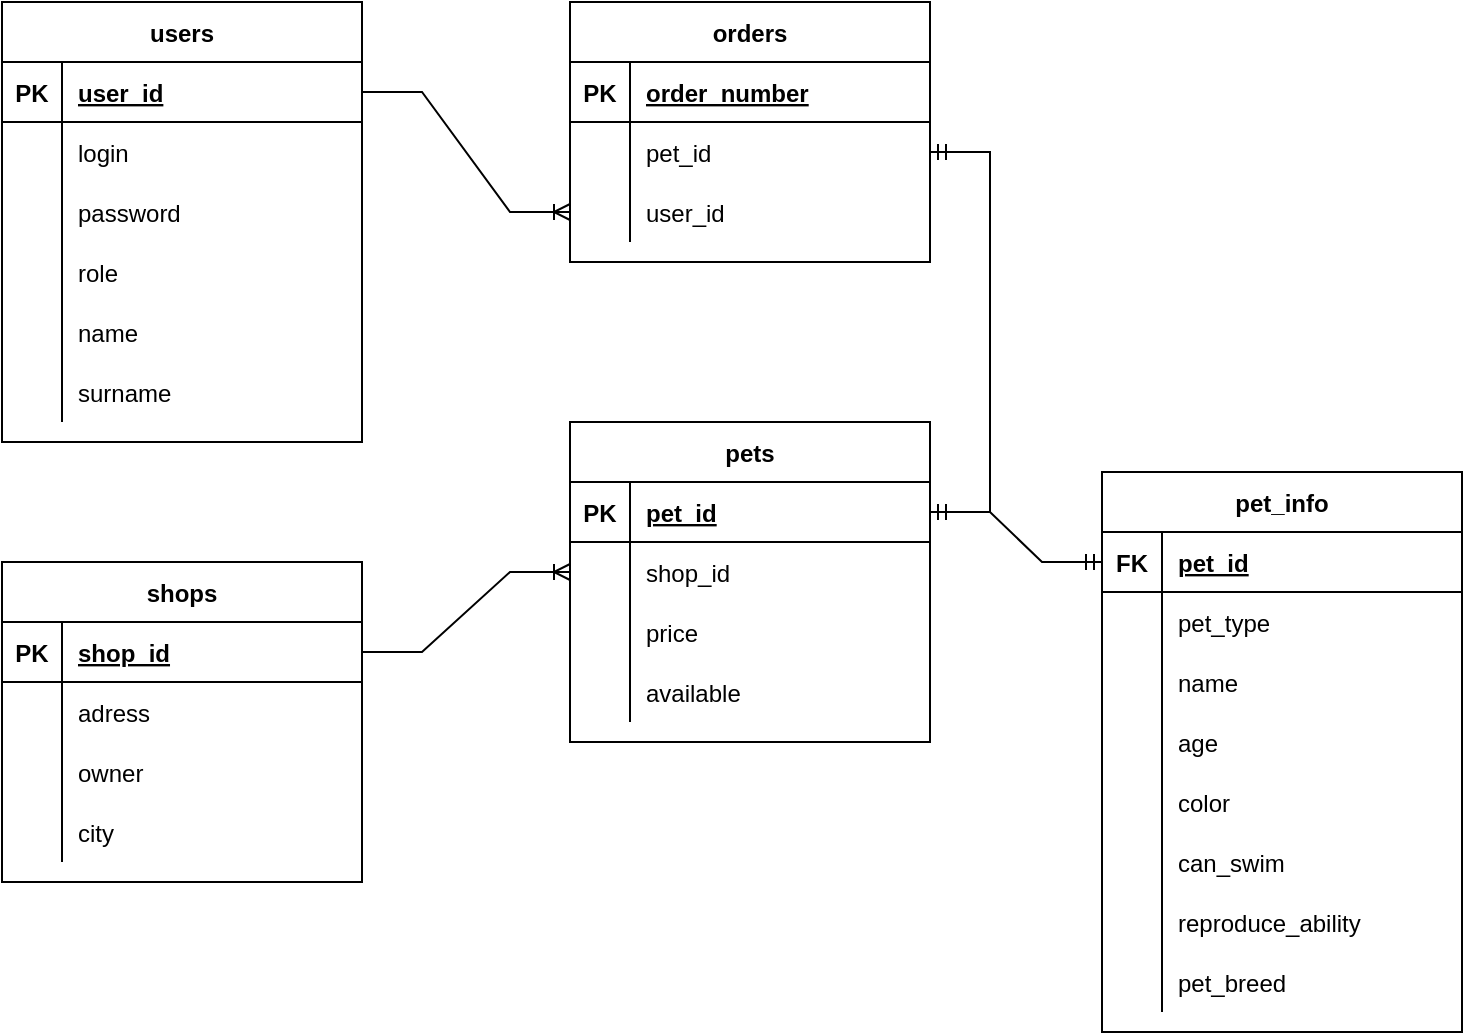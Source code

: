<mxfile version="15.4.0" type="device"><diagram id="l2WtIFfOJSLlToQu17LY" name="Страница 1"><mxGraphModel dx="1086" dy="926" grid="1" gridSize="10" guides="1" tooltips="1" connect="1" arrows="1" fold="1" page="1" pageScale="1" pageWidth="827" pageHeight="1169" math="0" shadow="0"><root><mxCell id="0"/><mxCell id="1" parent="0"/><mxCell id="-OaJeL1guErAP6tqlvcI-1" value="users" style="shape=table;startSize=30;container=1;collapsible=1;childLayout=tableLayout;fixedRows=1;rowLines=0;fontStyle=1;align=center;resizeLast=1;" vertex="1" parent="1"><mxGeometry x="40" y="70" width="180" height="220" as="geometry"/></mxCell><mxCell id="-OaJeL1guErAP6tqlvcI-2" value="" style="shape=partialRectangle;collapsible=0;dropTarget=0;pointerEvents=0;fillColor=none;top=0;left=0;bottom=1;right=0;points=[[0,0.5],[1,0.5]];portConstraint=eastwest;" vertex="1" parent="-OaJeL1guErAP6tqlvcI-1"><mxGeometry y="30" width="180" height="30" as="geometry"/></mxCell><mxCell id="-OaJeL1guErAP6tqlvcI-3" value="PK" style="shape=partialRectangle;connectable=0;fillColor=none;top=0;left=0;bottom=0;right=0;fontStyle=1;overflow=hidden;" vertex="1" parent="-OaJeL1guErAP6tqlvcI-2"><mxGeometry width="30" height="30" as="geometry"><mxRectangle width="30" height="30" as="alternateBounds"/></mxGeometry></mxCell><mxCell id="-OaJeL1guErAP6tqlvcI-4" value="user_id" style="shape=partialRectangle;connectable=0;fillColor=none;top=0;left=0;bottom=0;right=0;align=left;spacingLeft=6;fontStyle=5;overflow=hidden;" vertex="1" parent="-OaJeL1guErAP6tqlvcI-2"><mxGeometry x="30" width="150" height="30" as="geometry"><mxRectangle width="150" height="30" as="alternateBounds"/></mxGeometry></mxCell><mxCell id="-OaJeL1guErAP6tqlvcI-5" value="" style="shape=partialRectangle;collapsible=0;dropTarget=0;pointerEvents=0;fillColor=none;top=0;left=0;bottom=0;right=0;points=[[0,0.5],[1,0.5]];portConstraint=eastwest;" vertex="1" parent="-OaJeL1guErAP6tqlvcI-1"><mxGeometry y="60" width="180" height="30" as="geometry"/></mxCell><mxCell id="-OaJeL1guErAP6tqlvcI-6" value="" style="shape=partialRectangle;connectable=0;fillColor=none;top=0;left=0;bottom=0;right=0;editable=1;overflow=hidden;" vertex="1" parent="-OaJeL1guErAP6tqlvcI-5"><mxGeometry width="30" height="30" as="geometry"><mxRectangle width="30" height="30" as="alternateBounds"/></mxGeometry></mxCell><mxCell id="-OaJeL1guErAP6tqlvcI-7" value="login" style="shape=partialRectangle;connectable=0;fillColor=none;top=0;left=0;bottom=0;right=0;align=left;spacingLeft=6;overflow=hidden;" vertex="1" parent="-OaJeL1guErAP6tqlvcI-5"><mxGeometry x="30" width="150" height="30" as="geometry"><mxRectangle width="150" height="30" as="alternateBounds"/></mxGeometry></mxCell><mxCell id="-OaJeL1guErAP6tqlvcI-8" value="" style="shape=partialRectangle;collapsible=0;dropTarget=0;pointerEvents=0;fillColor=none;top=0;left=0;bottom=0;right=0;points=[[0,0.5],[1,0.5]];portConstraint=eastwest;" vertex="1" parent="-OaJeL1guErAP6tqlvcI-1"><mxGeometry y="90" width="180" height="30" as="geometry"/></mxCell><mxCell id="-OaJeL1guErAP6tqlvcI-9" value="" style="shape=partialRectangle;connectable=0;fillColor=none;top=0;left=0;bottom=0;right=0;editable=1;overflow=hidden;" vertex="1" parent="-OaJeL1guErAP6tqlvcI-8"><mxGeometry width="30" height="30" as="geometry"><mxRectangle width="30" height="30" as="alternateBounds"/></mxGeometry></mxCell><mxCell id="-OaJeL1guErAP6tqlvcI-10" value="password" style="shape=partialRectangle;connectable=0;fillColor=none;top=0;left=0;bottom=0;right=0;align=left;spacingLeft=6;overflow=hidden;" vertex="1" parent="-OaJeL1guErAP6tqlvcI-8"><mxGeometry x="30" width="150" height="30" as="geometry"><mxRectangle width="150" height="30" as="alternateBounds"/></mxGeometry></mxCell><mxCell id="-OaJeL1guErAP6tqlvcI-11" value="" style="shape=partialRectangle;collapsible=0;dropTarget=0;pointerEvents=0;fillColor=none;top=0;left=0;bottom=0;right=0;points=[[0,0.5],[1,0.5]];portConstraint=eastwest;" vertex="1" parent="-OaJeL1guErAP6tqlvcI-1"><mxGeometry y="120" width="180" height="30" as="geometry"/></mxCell><mxCell id="-OaJeL1guErAP6tqlvcI-12" value="" style="shape=partialRectangle;connectable=0;fillColor=none;top=0;left=0;bottom=0;right=0;editable=1;overflow=hidden;" vertex="1" parent="-OaJeL1guErAP6tqlvcI-11"><mxGeometry width="30" height="30" as="geometry"><mxRectangle width="30" height="30" as="alternateBounds"/></mxGeometry></mxCell><mxCell id="-OaJeL1guErAP6tqlvcI-13" value="role" style="shape=partialRectangle;connectable=0;fillColor=none;top=0;left=0;bottom=0;right=0;align=left;spacingLeft=6;overflow=hidden;" vertex="1" parent="-OaJeL1guErAP6tqlvcI-11"><mxGeometry x="30" width="150" height="30" as="geometry"><mxRectangle width="150" height="30" as="alternateBounds"/></mxGeometry></mxCell><mxCell id="-OaJeL1guErAP6tqlvcI-14" value="" style="shape=partialRectangle;collapsible=0;dropTarget=0;pointerEvents=0;fillColor=none;top=0;left=0;bottom=0;right=0;points=[[0,0.5],[1,0.5]];portConstraint=eastwest;" vertex="1" parent="-OaJeL1guErAP6tqlvcI-1"><mxGeometry y="150" width="180" height="30" as="geometry"/></mxCell><mxCell id="-OaJeL1guErAP6tqlvcI-15" value="" style="shape=partialRectangle;connectable=0;fillColor=none;top=0;left=0;bottom=0;right=0;editable=1;overflow=hidden;" vertex="1" parent="-OaJeL1guErAP6tqlvcI-14"><mxGeometry width="30" height="30" as="geometry"><mxRectangle width="30" height="30" as="alternateBounds"/></mxGeometry></mxCell><mxCell id="-OaJeL1guErAP6tqlvcI-16" value="name" style="shape=partialRectangle;connectable=0;fillColor=none;top=0;left=0;bottom=0;right=0;align=left;spacingLeft=6;overflow=hidden;" vertex="1" parent="-OaJeL1guErAP6tqlvcI-14"><mxGeometry x="30" width="150" height="30" as="geometry"><mxRectangle width="150" height="30" as="alternateBounds"/></mxGeometry></mxCell><mxCell id="-OaJeL1guErAP6tqlvcI-17" value="" style="shape=partialRectangle;collapsible=0;dropTarget=0;pointerEvents=0;fillColor=none;top=0;left=0;bottom=0;right=0;points=[[0,0.5],[1,0.5]];portConstraint=eastwest;" vertex="1" parent="-OaJeL1guErAP6tqlvcI-1"><mxGeometry y="180" width="180" height="30" as="geometry"/></mxCell><mxCell id="-OaJeL1guErAP6tqlvcI-18" value="" style="shape=partialRectangle;connectable=0;fillColor=none;top=0;left=0;bottom=0;right=0;editable=1;overflow=hidden;" vertex="1" parent="-OaJeL1guErAP6tqlvcI-17"><mxGeometry width="30" height="30" as="geometry"><mxRectangle width="30" height="30" as="alternateBounds"/></mxGeometry></mxCell><mxCell id="-OaJeL1guErAP6tqlvcI-19" value="surname" style="shape=partialRectangle;connectable=0;fillColor=none;top=0;left=0;bottom=0;right=0;align=left;spacingLeft=6;overflow=hidden;" vertex="1" parent="-OaJeL1guErAP6tqlvcI-17"><mxGeometry x="30" width="150" height="30" as="geometry"><mxRectangle width="150" height="30" as="alternateBounds"/></mxGeometry></mxCell><mxCell id="-OaJeL1guErAP6tqlvcI-20" value="orders" style="shape=table;startSize=30;container=1;collapsible=1;childLayout=tableLayout;fixedRows=1;rowLines=0;fontStyle=1;align=center;resizeLast=1;" vertex="1" parent="1"><mxGeometry x="324" y="70" width="180" height="130" as="geometry"/></mxCell><mxCell id="-OaJeL1guErAP6tqlvcI-21" value="" style="shape=partialRectangle;collapsible=0;dropTarget=0;pointerEvents=0;fillColor=none;top=0;left=0;bottom=1;right=0;points=[[0,0.5],[1,0.5]];portConstraint=eastwest;" vertex="1" parent="-OaJeL1guErAP6tqlvcI-20"><mxGeometry y="30" width="180" height="30" as="geometry"/></mxCell><mxCell id="-OaJeL1guErAP6tqlvcI-22" value="PK" style="shape=partialRectangle;connectable=0;fillColor=none;top=0;left=0;bottom=0;right=0;fontStyle=1;overflow=hidden;" vertex="1" parent="-OaJeL1guErAP6tqlvcI-21"><mxGeometry width="30" height="30" as="geometry"><mxRectangle width="30" height="30" as="alternateBounds"/></mxGeometry></mxCell><mxCell id="-OaJeL1guErAP6tqlvcI-23" value="order_number" style="shape=partialRectangle;connectable=0;fillColor=none;top=0;left=0;bottom=0;right=0;align=left;spacingLeft=6;fontStyle=5;overflow=hidden;" vertex="1" parent="-OaJeL1guErAP6tqlvcI-21"><mxGeometry x="30" width="150" height="30" as="geometry"><mxRectangle width="150" height="30" as="alternateBounds"/></mxGeometry></mxCell><mxCell id="-OaJeL1guErAP6tqlvcI-24" value="" style="shape=partialRectangle;collapsible=0;dropTarget=0;pointerEvents=0;fillColor=none;top=0;left=0;bottom=0;right=0;points=[[0,0.5],[1,0.5]];portConstraint=eastwest;" vertex="1" parent="-OaJeL1guErAP6tqlvcI-20"><mxGeometry y="60" width="180" height="30" as="geometry"/></mxCell><mxCell id="-OaJeL1guErAP6tqlvcI-25" value="" style="shape=partialRectangle;connectable=0;fillColor=none;top=0;left=0;bottom=0;right=0;editable=1;overflow=hidden;" vertex="1" parent="-OaJeL1guErAP6tqlvcI-24"><mxGeometry width="30" height="30" as="geometry"><mxRectangle width="30" height="30" as="alternateBounds"/></mxGeometry></mxCell><mxCell id="-OaJeL1guErAP6tqlvcI-26" value="pet_id" style="shape=partialRectangle;connectable=0;fillColor=none;top=0;left=0;bottom=0;right=0;align=left;spacingLeft=6;overflow=hidden;" vertex="1" parent="-OaJeL1guErAP6tqlvcI-24"><mxGeometry x="30" width="150" height="30" as="geometry"><mxRectangle width="150" height="30" as="alternateBounds"/></mxGeometry></mxCell><mxCell id="-OaJeL1guErAP6tqlvcI-27" value="" style="shape=partialRectangle;collapsible=0;dropTarget=0;pointerEvents=0;fillColor=none;top=0;left=0;bottom=0;right=0;points=[[0,0.5],[1,0.5]];portConstraint=eastwest;" vertex="1" parent="-OaJeL1guErAP6tqlvcI-20"><mxGeometry y="90" width="180" height="30" as="geometry"/></mxCell><mxCell id="-OaJeL1guErAP6tqlvcI-28" value="" style="shape=partialRectangle;connectable=0;fillColor=none;top=0;left=0;bottom=0;right=0;editable=1;overflow=hidden;" vertex="1" parent="-OaJeL1guErAP6tqlvcI-27"><mxGeometry width="30" height="30" as="geometry"><mxRectangle width="30" height="30" as="alternateBounds"/></mxGeometry></mxCell><mxCell id="-OaJeL1guErAP6tqlvcI-29" value="user_id" style="shape=partialRectangle;connectable=0;fillColor=none;top=0;left=0;bottom=0;right=0;align=left;spacingLeft=6;overflow=hidden;" vertex="1" parent="-OaJeL1guErAP6tqlvcI-27"><mxGeometry x="30" width="150" height="30" as="geometry"><mxRectangle width="150" height="30" as="alternateBounds"/></mxGeometry></mxCell><mxCell id="-OaJeL1guErAP6tqlvcI-39" value="shops" style="shape=table;startSize=30;container=1;collapsible=1;childLayout=tableLayout;fixedRows=1;rowLines=0;fontStyle=1;align=center;resizeLast=1;" vertex="1" parent="1"><mxGeometry x="40" y="350" width="180" height="160" as="geometry"/></mxCell><mxCell id="-OaJeL1guErAP6tqlvcI-40" value="" style="shape=partialRectangle;collapsible=0;dropTarget=0;pointerEvents=0;fillColor=none;top=0;left=0;bottom=1;right=0;points=[[0,0.5],[1,0.5]];portConstraint=eastwest;" vertex="1" parent="-OaJeL1guErAP6tqlvcI-39"><mxGeometry y="30" width="180" height="30" as="geometry"/></mxCell><mxCell id="-OaJeL1guErAP6tqlvcI-41" value="PK" style="shape=partialRectangle;connectable=0;fillColor=none;top=0;left=0;bottom=0;right=0;fontStyle=1;overflow=hidden;" vertex="1" parent="-OaJeL1guErAP6tqlvcI-40"><mxGeometry width="30" height="30" as="geometry"><mxRectangle width="30" height="30" as="alternateBounds"/></mxGeometry></mxCell><mxCell id="-OaJeL1guErAP6tqlvcI-42" value="shop_id" style="shape=partialRectangle;connectable=0;fillColor=none;top=0;left=0;bottom=0;right=0;align=left;spacingLeft=6;fontStyle=5;overflow=hidden;" vertex="1" parent="-OaJeL1guErAP6tqlvcI-40"><mxGeometry x="30" width="150" height="30" as="geometry"><mxRectangle width="150" height="30" as="alternateBounds"/></mxGeometry></mxCell><mxCell id="-OaJeL1guErAP6tqlvcI-43" value="" style="shape=partialRectangle;collapsible=0;dropTarget=0;pointerEvents=0;fillColor=none;top=0;left=0;bottom=0;right=0;points=[[0,0.5],[1,0.5]];portConstraint=eastwest;" vertex="1" parent="-OaJeL1guErAP6tqlvcI-39"><mxGeometry y="60" width="180" height="30" as="geometry"/></mxCell><mxCell id="-OaJeL1guErAP6tqlvcI-44" value="" style="shape=partialRectangle;connectable=0;fillColor=none;top=0;left=0;bottom=0;right=0;editable=1;overflow=hidden;" vertex="1" parent="-OaJeL1guErAP6tqlvcI-43"><mxGeometry width="30" height="30" as="geometry"><mxRectangle width="30" height="30" as="alternateBounds"/></mxGeometry></mxCell><mxCell id="-OaJeL1guErAP6tqlvcI-45" value="adress" style="shape=partialRectangle;connectable=0;fillColor=none;top=0;left=0;bottom=0;right=0;align=left;spacingLeft=6;overflow=hidden;" vertex="1" parent="-OaJeL1guErAP6tqlvcI-43"><mxGeometry x="30" width="150" height="30" as="geometry"><mxRectangle width="150" height="30" as="alternateBounds"/></mxGeometry></mxCell><mxCell id="-OaJeL1guErAP6tqlvcI-46" value="" style="shape=partialRectangle;collapsible=0;dropTarget=0;pointerEvents=0;fillColor=none;top=0;left=0;bottom=0;right=0;points=[[0,0.5],[1,0.5]];portConstraint=eastwest;" vertex="1" parent="-OaJeL1guErAP6tqlvcI-39"><mxGeometry y="90" width="180" height="30" as="geometry"/></mxCell><mxCell id="-OaJeL1guErAP6tqlvcI-47" value="" style="shape=partialRectangle;connectable=0;fillColor=none;top=0;left=0;bottom=0;right=0;editable=1;overflow=hidden;" vertex="1" parent="-OaJeL1guErAP6tqlvcI-46"><mxGeometry width="30" height="30" as="geometry"><mxRectangle width="30" height="30" as="alternateBounds"/></mxGeometry></mxCell><mxCell id="-OaJeL1guErAP6tqlvcI-48" value="owner" style="shape=partialRectangle;connectable=0;fillColor=none;top=0;left=0;bottom=0;right=0;align=left;spacingLeft=6;overflow=hidden;" vertex="1" parent="-OaJeL1guErAP6tqlvcI-46"><mxGeometry x="30" width="150" height="30" as="geometry"><mxRectangle width="150" height="30" as="alternateBounds"/></mxGeometry></mxCell><mxCell id="-OaJeL1guErAP6tqlvcI-49" value="" style="shape=partialRectangle;collapsible=0;dropTarget=0;pointerEvents=0;fillColor=none;top=0;left=0;bottom=0;right=0;points=[[0,0.5],[1,0.5]];portConstraint=eastwest;" vertex="1" parent="-OaJeL1guErAP6tqlvcI-39"><mxGeometry y="120" width="180" height="30" as="geometry"/></mxCell><mxCell id="-OaJeL1guErAP6tqlvcI-50" value="" style="shape=partialRectangle;connectable=0;fillColor=none;top=0;left=0;bottom=0;right=0;editable=1;overflow=hidden;" vertex="1" parent="-OaJeL1guErAP6tqlvcI-49"><mxGeometry width="30" height="30" as="geometry"><mxRectangle width="30" height="30" as="alternateBounds"/></mxGeometry></mxCell><mxCell id="-OaJeL1guErAP6tqlvcI-51" value="city" style="shape=partialRectangle;connectable=0;fillColor=none;top=0;left=0;bottom=0;right=0;align=left;spacingLeft=6;overflow=hidden;" vertex="1" parent="-OaJeL1guErAP6tqlvcI-49"><mxGeometry x="30" width="150" height="30" as="geometry"><mxRectangle width="150" height="30" as="alternateBounds"/></mxGeometry></mxCell><mxCell id="-OaJeL1guErAP6tqlvcI-58" value="pets" style="shape=table;startSize=30;container=1;collapsible=1;childLayout=tableLayout;fixedRows=1;rowLines=0;fontStyle=1;align=center;resizeLast=1;" vertex="1" parent="1"><mxGeometry x="324" y="280" width="180" height="160" as="geometry"/></mxCell><mxCell id="-OaJeL1guErAP6tqlvcI-59" value="" style="shape=partialRectangle;collapsible=0;dropTarget=0;pointerEvents=0;fillColor=none;top=0;left=0;bottom=1;right=0;points=[[0,0.5],[1,0.5]];portConstraint=eastwest;" vertex="1" parent="-OaJeL1guErAP6tqlvcI-58"><mxGeometry y="30" width="180" height="30" as="geometry"/></mxCell><mxCell id="-OaJeL1guErAP6tqlvcI-60" value="PK" style="shape=partialRectangle;connectable=0;fillColor=none;top=0;left=0;bottom=0;right=0;fontStyle=1;overflow=hidden;" vertex="1" parent="-OaJeL1guErAP6tqlvcI-59"><mxGeometry width="30" height="30" as="geometry"><mxRectangle width="30" height="30" as="alternateBounds"/></mxGeometry></mxCell><mxCell id="-OaJeL1guErAP6tqlvcI-61" value="pet_id" style="shape=partialRectangle;connectable=0;fillColor=none;top=0;left=0;bottom=0;right=0;align=left;spacingLeft=6;fontStyle=5;overflow=hidden;" vertex="1" parent="-OaJeL1guErAP6tqlvcI-59"><mxGeometry x="30" width="150" height="30" as="geometry"><mxRectangle width="150" height="30" as="alternateBounds"/></mxGeometry></mxCell><mxCell id="-OaJeL1guErAP6tqlvcI-62" value="" style="shape=partialRectangle;collapsible=0;dropTarget=0;pointerEvents=0;fillColor=none;top=0;left=0;bottom=0;right=0;points=[[0,0.5],[1,0.5]];portConstraint=eastwest;" vertex="1" parent="-OaJeL1guErAP6tqlvcI-58"><mxGeometry y="60" width="180" height="30" as="geometry"/></mxCell><mxCell id="-OaJeL1guErAP6tqlvcI-63" value="" style="shape=partialRectangle;connectable=0;fillColor=none;top=0;left=0;bottom=0;right=0;editable=1;overflow=hidden;" vertex="1" parent="-OaJeL1guErAP6tqlvcI-62"><mxGeometry width="30" height="30" as="geometry"><mxRectangle width="30" height="30" as="alternateBounds"/></mxGeometry></mxCell><mxCell id="-OaJeL1guErAP6tqlvcI-64" value="shop_id" style="shape=partialRectangle;connectable=0;fillColor=none;top=0;left=0;bottom=0;right=0;align=left;spacingLeft=6;overflow=hidden;" vertex="1" parent="-OaJeL1guErAP6tqlvcI-62"><mxGeometry x="30" width="150" height="30" as="geometry"><mxRectangle width="150" height="30" as="alternateBounds"/></mxGeometry></mxCell><mxCell id="-OaJeL1guErAP6tqlvcI-65" value="" style="shape=partialRectangle;collapsible=0;dropTarget=0;pointerEvents=0;fillColor=none;top=0;left=0;bottom=0;right=0;points=[[0,0.5],[1,0.5]];portConstraint=eastwest;" vertex="1" parent="-OaJeL1guErAP6tqlvcI-58"><mxGeometry y="90" width="180" height="30" as="geometry"/></mxCell><mxCell id="-OaJeL1guErAP6tqlvcI-66" value="" style="shape=partialRectangle;connectable=0;fillColor=none;top=0;left=0;bottom=0;right=0;editable=1;overflow=hidden;" vertex="1" parent="-OaJeL1guErAP6tqlvcI-65"><mxGeometry width="30" height="30" as="geometry"><mxRectangle width="30" height="30" as="alternateBounds"/></mxGeometry></mxCell><mxCell id="-OaJeL1guErAP6tqlvcI-67" value="price" style="shape=partialRectangle;connectable=0;fillColor=none;top=0;left=0;bottom=0;right=0;align=left;spacingLeft=6;overflow=hidden;" vertex="1" parent="-OaJeL1guErAP6tqlvcI-65"><mxGeometry x="30" width="150" height="30" as="geometry"><mxRectangle width="150" height="30" as="alternateBounds"/></mxGeometry></mxCell><mxCell id="-OaJeL1guErAP6tqlvcI-68" value="" style="shape=partialRectangle;collapsible=0;dropTarget=0;pointerEvents=0;fillColor=none;top=0;left=0;bottom=0;right=0;points=[[0,0.5],[1,0.5]];portConstraint=eastwest;" vertex="1" parent="-OaJeL1guErAP6tqlvcI-58"><mxGeometry y="120" width="180" height="30" as="geometry"/></mxCell><mxCell id="-OaJeL1guErAP6tqlvcI-69" value="" style="shape=partialRectangle;connectable=0;fillColor=none;top=0;left=0;bottom=0;right=0;editable=1;overflow=hidden;" vertex="1" parent="-OaJeL1guErAP6tqlvcI-68"><mxGeometry width="30" height="30" as="geometry"><mxRectangle width="30" height="30" as="alternateBounds"/></mxGeometry></mxCell><mxCell id="-OaJeL1guErAP6tqlvcI-70" value="available" style="shape=partialRectangle;connectable=0;fillColor=none;top=0;left=0;bottom=0;right=0;align=left;spacingLeft=6;overflow=hidden;" vertex="1" parent="-OaJeL1guErAP6tqlvcI-68"><mxGeometry x="30" width="150" height="30" as="geometry"><mxRectangle width="150" height="30" as="alternateBounds"/></mxGeometry></mxCell><mxCell id="-OaJeL1guErAP6tqlvcI-77" value="pet_info" style="shape=table;startSize=30;container=1;collapsible=1;childLayout=tableLayout;fixedRows=1;rowLines=0;fontStyle=1;align=center;resizeLast=1;" vertex="1" parent="1"><mxGeometry x="590" y="305" width="180" height="280" as="geometry"/></mxCell><mxCell id="-OaJeL1guErAP6tqlvcI-78" value="" style="shape=partialRectangle;collapsible=0;dropTarget=0;pointerEvents=0;fillColor=none;top=0;left=0;bottom=1;right=0;points=[[0,0.5],[1,0.5]];portConstraint=eastwest;" vertex="1" parent="-OaJeL1guErAP6tqlvcI-77"><mxGeometry y="30" width="180" height="30" as="geometry"/></mxCell><mxCell id="-OaJeL1guErAP6tqlvcI-79" value="FK" style="shape=partialRectangle;connectable=0;fillColor=none;top=0;left=0;bottom=0;right=0;fontStyle=1;overflow=hidden;" vertex="1" parent="-OaJeL1guErAP6tqlvcI-78"><mxGeometry width="30" height="30" as="geometry"><mxRectangle width="30" height="30" as="alternateBounds"/></mxGeometry></mxCell><mxCell id="-OaJeL1guErAP6tqlvcI-80" value="pet_id" style="shape=partialRectangle;connectable=0;fillColor=none;top=0;left=0;bottom=0;right=0;align=left;spacingLeft=6;fontStyle=5;overflow=hidden;" vertex="1" parent="-OaJeL1guErAP6tqlvcI-78"><mxGeometry x="30" width="150" height="30" as="geometry"><mxRectangle width="150" height="30" as="alternateBounds"/></mxGeometry></mxCell><mxCell id="-OaJeL1guErAP6tqlvcI-81" value="" style="shape=partialRectangle;collapsible=0;dropTarget=0;pointerEvents=0;fillColor=none;top=0;left=0;bottom=0;right=0;points=[[0,0.5],[1,0.5]];portConstraint=eastwest;" vertex="1" parent="-OaJeL1guErAP6tqlvcI-77"><mxGeometry y="60" width="180" height="30" as="geometry"/></mxCell><mxCell id="-OaJeL1guErAP6tqlvcI-82" value="" style="shape=partialRectangle;connectable=0;fillColor=none;top=0;left=0;bottom=0;right=0;editable=1;overflow=hidden;" vertex="1" parent="-OaJeL1guErAP6tqlvcI-81"><mxGeometry width="30" height="30" as="geometry"><mxRectangle width="30" height="30" as="alternateBounds"/></mxGeometry></mxCell><mxCell id="-OaJeL1guErAP6tqlvcI-83" value="pet_type" style="shape=partialRectangle;connectable=0;fillColor=none;top=0;left=0;bottom=0;right=0;align=left;spacingLeft=6;overflow=hidden;" vertex="1" parent="-OaJeL1guErAP6tqlvcI-81"><mxGeometry x="30" width="150" height="30" as="geometry"><mxRectangle width="150" height="30" as="alternateBounds"/></mxGeometry></mxCell><mxCell id="-OaJeL1guErAP6tqlvcI-84" value="" style="shape=partialRectangle;collapsible=0;dropTarget=0;pointerEvents=0;fillColor=none;top=0;left=0;bottom=0;right=0;points=[[0,0.5],[1,0.5]];portConstraint=eastwest;" vertex="1" parent="-OaJeL1guErAP6tqlvcI-77"><mxGeometry y="90" width="180" height="30" as="geometry"/></mxCell><mxCell id="-OaJeL1guErAP6tqlvcI-85" value="" style="shape=partialRectangle;connectable=0;fillColor=none;top=0;left=0;bottom=0;right=0;editable=1;overflow=hidden;" vertex="1" parent="-OaJeL1guErAP6tqlvcI-84"><mxGeometry width="30" height="30" as="geometry"><mxRectangle width="30" height="30" as="alternateBounds"/></mxGeometry></mxCell><mxCell id="-OaJeL1guErAP6tqlvcI-86" value="name" style="shape=partialRectangle;connectable=0;fillColor=none;top=0;left=0;bottom=0;right=0;align=left;spacingLeft=6;overflow=hidden;" vertex="1" parent="-OaJeL1guErAP6tqlvcI-84"><mxGeometry x="30" width="150" height="30" as="geometry"><mxRectangle width="150" height="30" as="alternateBounds"/></mxGeometry></mxCell><mxCell id="-OaJeL1guErAP6tqlvcI-87" value="" style="shape=partialRectangle;collapsible=0;dropTarget=0;pointerEvents=0;fillColor=none;top=0;left=0;bottom=0;right=0;points=[[0,0.5],[1,0.5]];portConstraint=eastwest;" vertex="1" parent="-OaJeL1guErAP6tqlvcI-77"><mxGeometry y="120" width="180" height="30" as="geometry"/></mxCell><mxCell id="-OaJeL1guErAP6tqlvcI-88" value="" style="shape=partialRectangle;connectable=0;fillColor=none;top=0;left=0;bottom=0;right=0;editable=1;overflow=hidden;" vertex="1" parent="-OaJeL1guErAP6tqlvcI-87"><mxGeometry width="30" height="30" as="geometry"><mxRectangle width="30" height="30" as="alternateBounds"/></mxGeometry></mxCell><mxCell id="-OaJeL1guErAP6tqlvcI-89" value="age" style="shape=partialRectangle;connectable=0;fillColor=none;top=0;left=0;bottom=0;right=0;align=left;spacingLeft=6;overflow=hidden;" vertex="1" parent="-OaJeL1guErAP6tqlvcI-87"><mxGeometry x="30" width="150" height="30" as="geometry"><mxRectangle width="150" height="30" as="alternateBounds"/></mxGeometry></mxCell><mxCell id="-OaJeL1guErAP6tqlvcI-90" value="" style="shape=partialRectangle;collapsible=0;dropTarget=0;pointerEvents=0;fillColor=none;top=0;left=0;bottom=0;right=0;points=[[0,0.5],[1,0.5]];portConstraint=eastwest;" vertex="1" parent="-OaJeL1guErAP6tqlvcI-77"><mxGeometry y="150" width="180" height="30" as="geometry"/></mxCell><mxCell id="-OaJeL1guErAP6tqlvcI-91" value="" style="shape=partialRectangle;connectable=0;fillColor=none;top=0;left=0;bottom=0;right=0;editable=1;overflow=hidden;" vertex="1" parent="-OaJeL1guErAP6tqlvcI-90"><mxGeometry width="30" height="30" as="geometry"><mxRectangle width="30" height="30" as="alternateBounds"/></mxGeometry></mxCell><mxCell id="-OaJeL1guErAP6tqlvcI-92" value="color" style="shape=partialRectangle;connectable=0;fillColor=none;top=0;left=0;bottom=0;right=0;align=left;spacingLeft=6;overflow=hidden;" vertex="1" parent="-OaJeL1guErAP6tqlvcI-90"><mxGeometry x="30" width="150" height="30" as="geometry"><mxRectangle width="150" height="30" as="alternateBounds"/></mxGeometry></mxCell><mxCell id="-OaJeL1guErAP6tqlvcI-93" value="" style="shape=partialRectangle;collapsible=0;dropTarget=0;pointerEvents=0;fillColor=none;top=0;left=0;bottom=0;right=0;points=[[0,0.5],[1,0.5]];portConstraint=eastwest;" vertex="1" parent="-OaJeL1guErAP6tqlvcI-77"><mxGeometry y="180" width="180" height="30" as="geometry"/></mxCell><mxCell id="-OaJeL1guErAP6tqlvcI-94" value="" style="shape=partialRectangle;connectable=0;fillColor=none;top=0;left=0;bottom=0;right=0;editable=1;overflow=hidden;" vertex="1" parent="-OaJeL1guErAP6tqlvcI-93"><mxGeometry width="30" height="30" as="geometry"><mxRectangle width="30" height="30" as="alternateBounds"/></mxGeometry></mxCell><mxCell id="-OaJeL1guErAP6tqlvcI-95" value="can_swim" style="shape=partialRectangle;connectable=0;fillColor=none;top=0;left=0;bottom=0;right=0;align=left;spacingLeft=6;overflow=hidden;" vertex="1" parent="-OaJeL1guErAP6tqlvcI-93"><mxGeometry x="30" width="150" height="30" as="geometry"><mxRectangle width="150" height="30" as="alternateBounds"/></mxGeometry></mxCell><mxCell id="-OaJeL1guErAP6tqlvcI-96" value="" style="shape=partialRectangle;collapsible=0;dropTarget=0;pointerEvents=0;fillColor=none;top=0;left=0;bottom=0;right=0;points=[[0,0.5],[1,0.5]];portConstraint=eastwest;" vertex="1" parent="-OaJeL1guErAP6tqlvcI-77"><mxGeometry y="210" width="180" height="30" as="geometry"/></mxCell><mxCell id="-OaJeL1guErAP6tqlvcI-97" value="" style="shape=partialRectangle;connectable=0;fillColor=none;top=0;left=0;bottom=0;right=0;editable=1;overflow=hidden;" vertex="1" parent="-OaJeL1guErAP6tqlvcI-96"><mxGeometry width="30" height="30" as="geometry"><mxRectangle width="30" height="30" as="alternateBounds"/></mxGeometry></mxCell><mxCell id="-OaJeL1guErAP6tqlvcI-98" value="reproduce_ability" style="shape=partialRectangle;connectable=0;fillColor=none;top=0;left=0;bottom=0;right=0;align=left;spacingLeft=6;overflow=hidden;" vertex="1" parent="-OaJeL1guErAP6tqlvcI-96"><mxGeometry x="30" width="150" height="30" as="geometry"><mxRectangle width="150" height="30" as="alternateBounds"/></mxGeometry></mxCell><mxCell id="-OaJeL1guErAP6tqlvcI-99" value="" style="shape=partialRectangle;collapsible=0;dropTarget=0;pointerEvents=0;fillColor=none;top=0;left=0;bottom=0;right=0;points=[[0,0.5],[1,0.5]];portConstraint=eastwest;" vertex="1" parent="-OaJeL1guErAP6tqlvcI-77"><mxGeometry y="240" width="180" height="30" as="geometry"/></mxCell><mxCell id="-OaJeL1guErAP6tqlvcI-100" value="" style="shape=partialRectangle;connectable=0;fillColor=none;top=0;left=0;bottom=0;right=0;editable=1;overflow=hidden;" vertex="1" parent="-OaJeL1guErAP6tqlvcI-99"><mxGeometry width="30" height="30" as="geometry"><mxRectangle width="30" height="30" as="alternateBounds"/></mxGeometry></mxCell><mxCell id="-OaJeL1guErAP6tqlvcI-101" value="pet_breed" style="shape=partialRectangle;connectable=0;fillColor=none;top=0;left=0;bottom=0;right=0;align=left;spacingLeft=6;overflow=hidden;" vertex="1" parent="-OaJeL1guErAP6tqlvcI-99"><mxGeometry x="30" width="150" height="30" as="geometry"><mxRectangle width="150" height="30" as="alternateBounds"/></mxGeometry></mxCell><mxCell id="-OaJeL1guErAP6tqlvcI-105" value="" style="edgeStyle=entityRelationEdgeStyle;fontSize=12;html=1;endArrow=ERmandOne;startArrow=ERmandOne;rounded=0;" edge="1" parent="1" source="-OaJeL1guErAP6tqlvcI-59" target="-OaJeL1guErAP6tqlvcI-24"><mxGeometry width="100" height="100" relative="1" as="geometry"><mxPoint x="400" y="400" as="sourcePoint"/><mxPoint x="500" y="300" as="targetPoint"/></mxGeometry></mxCell><mxCell id="-OaJeL1guErAP6tqlvcI-106" value="" style="edgeStyle=entityRelationEdgeStyle;fontSize=12;html=1;endArrow=ERmandOne;startArrow=ERmandOne;rounded=0;" edge="1" parent="1" source="-OaJeL1guErAP6tqlvcI-78" target="-OaJeL1guErAP6tqlvcI-59"><mxGeometry width="100" height="100" relative="1" as="geometry"><mxPoint x="480" y="425" as="sourcePoint"/><mxPoint x="540" y="145" as="targetPoint"/></mxGeometry></mxCell><mxCell id="-OaJeL1guErAP6tqlvcI-107" value="" style="edgeStyle=entityRelationEdgeStyle;fontSize=12;html=1;endArrow=ERoneToMany;rounded=0;" edge="1" parent="1" source="-OaJeL1guErAP6tqlvcI-40" target="-OaJeL1guErAP6tqlvcI-62"><mxGeometry width="100" height="100" relative="1" as="geometry"><mxPoint x="180" y="740" as="sourcePoint"/><mxPoint x="280" y="640" as="targetPoint"/></mxGeometry></mxCell><mxCell id="-OaJeL1guErAP6tqlvcI-108" value="" style="edgeStyle=entityRelationEdgeStyle;fontSize=12;html=1;endArrow=ERoneToMany;rounded=0;" edge="1" parent="1" source="-OaJeL1guErAP6tqlvcI-2" target="-OaJeL1guErAP6tqlvcI-27"><mxGeometry width="100" height="100" relative="1" as="geometry"><mxPoint x="230" y="485" as="sourcePoint"/><mxPoint x="300" y="455" as="targetPoint"/></mxGeometry></mxCell></root></mxGraphModel></diagram></mxfile>
